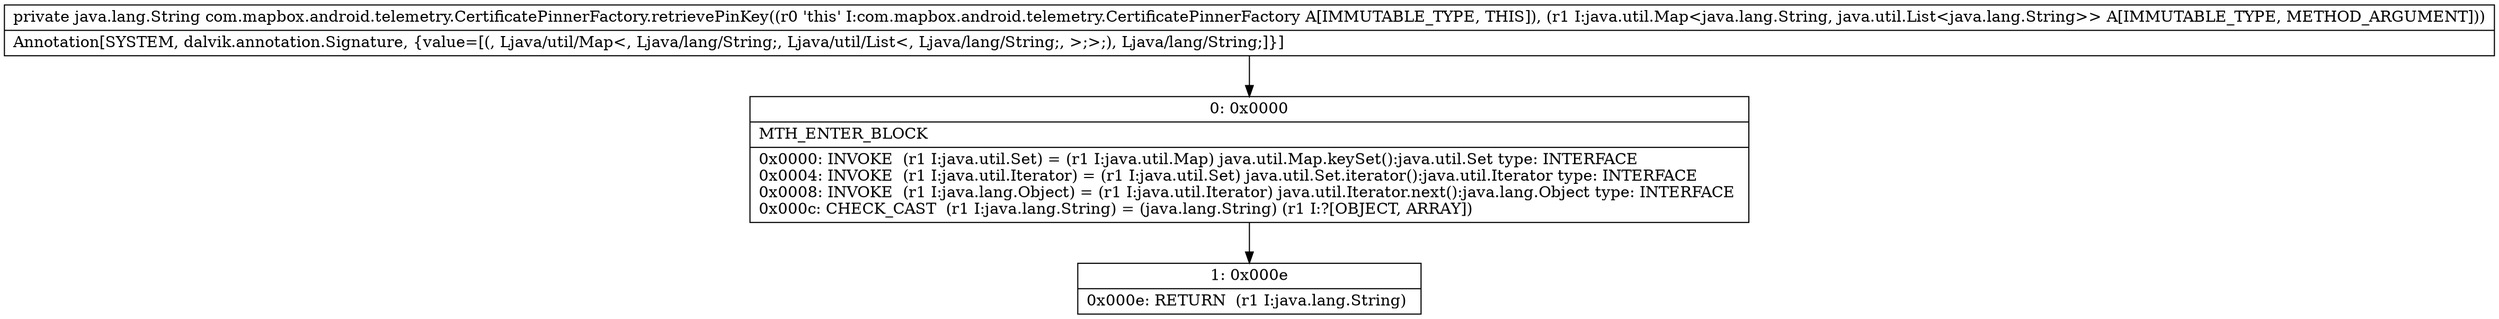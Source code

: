 digraph "CFG forcom.mapbox.android.telemetry.CertificatePinnerFactory.retrievePinKey(Ljava\/util\/Map;)Ljava\/lang\/String;" {
Node_0 [shape=record,label="{0\:\ 0x0000|MTH_ENTER_BLOCK\l|0x0000: INVOKE  (r1 I:java.util.Set) = (r1 I:java.util.Map) java.util.Map.keySet():java.util.Set type: INTERFACE \l0x0004: INVOKE  (r1 I:java.util.Iterator) = (r1 I:java.util.Set) java.util.Set.iterator():java.util.Iterator type: INTERFACE \l0x0008: INVOKE  (r1 I:java.lang.Object) = (r1 I:java.util.Iterator) java.util.Iterator.next():java.lang.Object type: INTERFACE \l0x000c: CHECK_CAST  (r1 I:java.lang.String) = (java.lang.String) (r1 I:?[OBJECT, ARRAY]) \l}"];
Node_1 [shape=record,label="{1\:\ 0x000e|0x000e: RETURN  (r1 I:java.lang.String) \l}"];
MethodNode[shape=record,label="{private java.lang.String com.mapbox.android.telemetry.CertificatePinnerFactory.retrievePinKey((r0 'this' I:com.mapbox.android.telemetry.CertificatePinnerFactory A[IMMUTABLE_TYPE, THIS]), (r1 I:java.util.Map\<java.lang.String, java.util.List\<java.lang.String\>\> A[IMMUTABLE_TYPE, METHOD_ARGUMENT]))  | Annotation[SYSTEM, dalvik.annotation.Signature, \{value=[(, Ljava\/util\/Map\<, Ljava\/lang\/String;, Ljava\/util\/List\<, Ljava\/lang\/String;, \>;\>;), Ljava\/lang\/String;]\}]\l}"];
MethodNode -> Node_0;
Node_0 -> Node_1;
}

